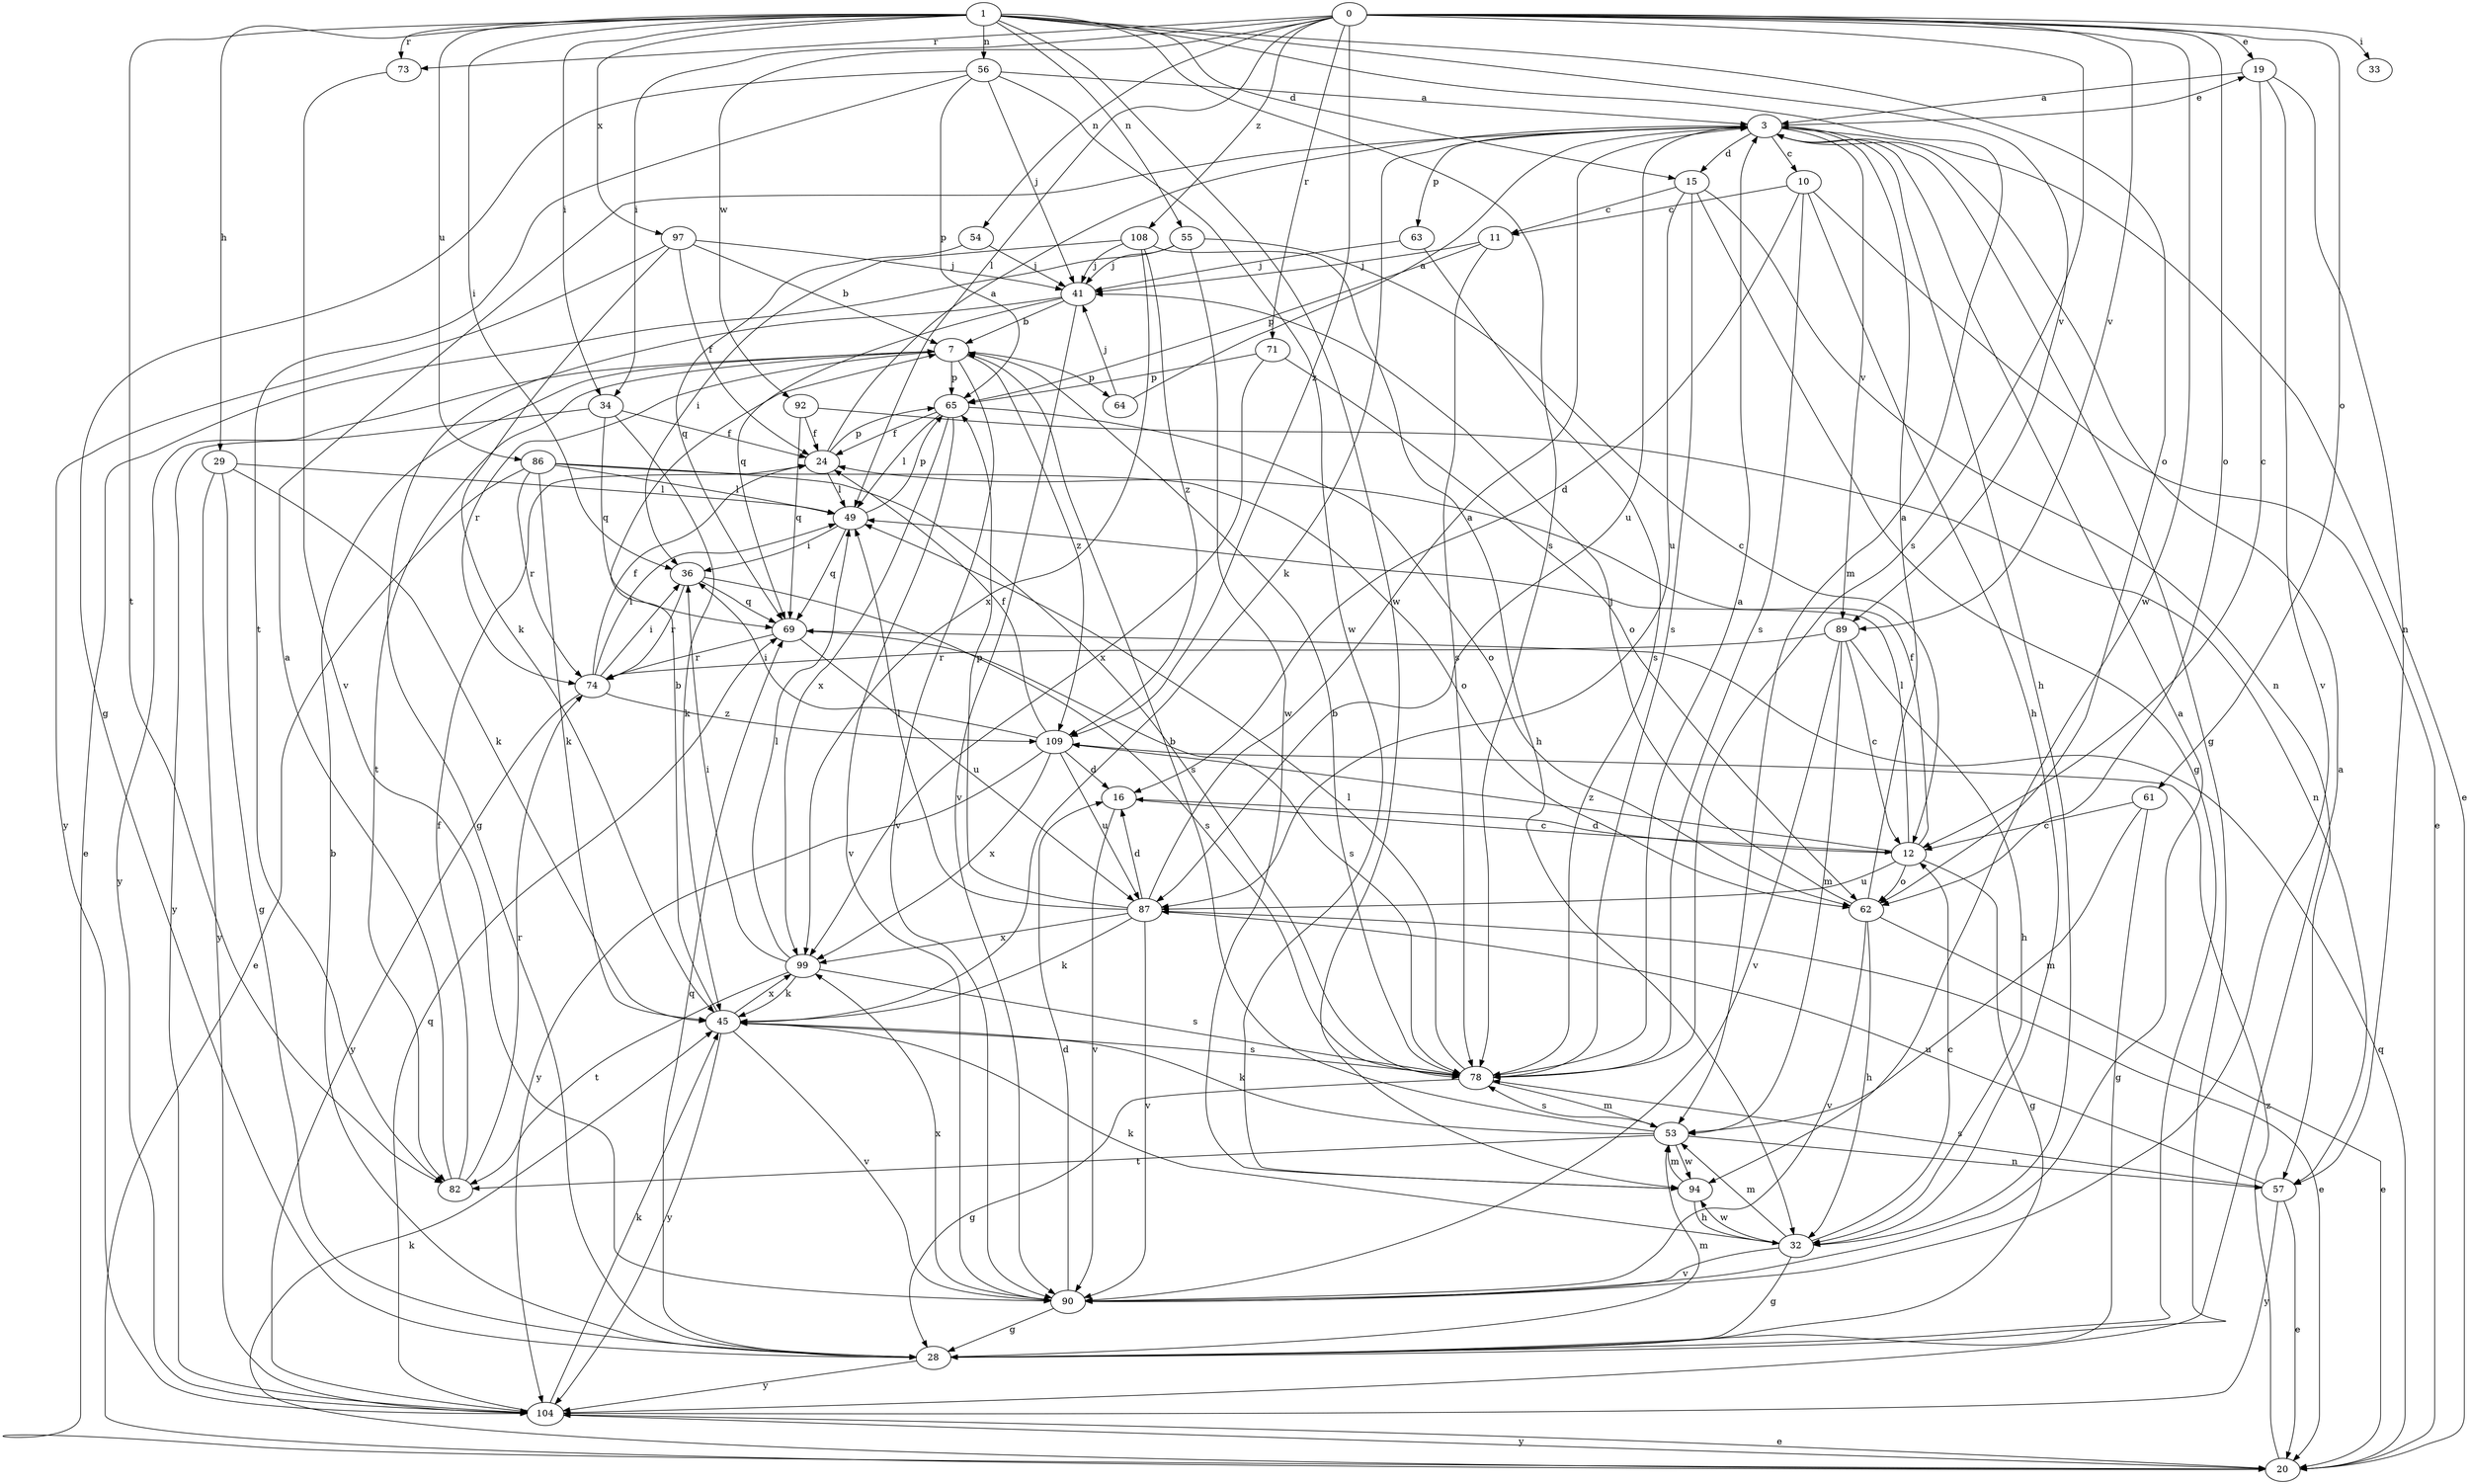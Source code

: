 strict digraph  {
0;
1;
3;
7;
10;
11;
12;
15;
16;
19;
20;
24;
28;
29;
32;
33;
34;
36;
41;
45;
49;
53;
54;
55;
56;
57;
61;
62;
63;
64;
65;
69;
71;
73;
74;
78;
82;
86;
87;
89;
90;
92;
94;
97;
99;
104;
108;
109;
0 -> 19  [label=e];
0 -> 33  [label=i];
0 -> 34  [label=i];
0 -> 49  [label=l];
0 -> 54  [label=n];
0 -> 61  [label=o];
0 -> 62  [label=o];
0 -> 71  [label=r];
0 -> 73  [label=r];
0 -> 78  [label=s];
0 -> 89  [label=v];
0 -> 92  [label=w];
0 -> 94  [label=w];
0 -> 108  [label=z];
0 -> 109  [label=z];
1 -> 15  [label=d];
1 -> 29  [label=h];
1 -> 34  [label=i];
1 -> 36  [label=i];
1 -> 53  [label=m];
1 -> 55  [label=n];
1 -> 56  [label=n];
1 -> 62  [label=o];
1 -> 73  [label=r];
1 -> 78  [label=s];
1 -> 82  [label=t];
1 -> 86  [label=u];
1 -> 89  [label=v];
1 -> 94  [label=w];
1 -> 97  [label=x];
3 -> 10  [label=c];
3 -> 15  [label=d];
3 -> 19  [label=e];
3 -> 20  [label=e];
3 -> 28  [label=g];
3 -> 32  [label=h];
3 -> 45  [label=k];
3 -> 63  [label=p];
3 -> 87  [label=u];
3 -> 89  [label=v];
7 -> 64  [label=p];
7 -> 65  [label=p];
7 -> 74  [label=r];
7 -> 82  [label=t];
7 -> 90  [label=v];
7 -> 104  [label=y];
7 -> 109  [label=z];
10 -> 11  [label=c];
10 -> 16  [label=d];
10 -> 20  [label=e];
10 -> 32  [label=h];
10 -> 78  [label=s];
11 -> 41  [label=j];
11 -> 65  [label=p];
11 -> 78  [label=s];
12 -> 16  [label=d];
12 -> 24  [label=f];
12 -> 28  [label=g];
12 -> 49  [label=l];
12 -> 62  [label=o];
12 -> 87  [label=u];
12 -> 109  [label=z];
15 -> 11  [label=c];
15 -> 28  [label=g];
15 -> 57  [label=n];
15 -> 78  [label=s];
15 -> 87  [label=u];
16 -> 12  [label=c];
16 -> 90  [label=v];
19 -> 3  [label=a];
19 -> 12  [label=c];
19 -> 57  [label=n];
19 -> 90  [label=v];
20 -> 45  [label=k];
20 -> 69  [label=q];
20 -> 104  [label=y];
20 -> 109  [label=z];
24 -> 3  [label=a];
24 -> 49  [label=l];
24 -> 65  [label=p];
28 -> 7  [label=b];
28 -> 53  [label=m];
28 -> 69  [label=q];
28 -> 104  [label=y];
29 -> 28  [label=g];
29 -> 45  [label=k];
29 -> 49  [label=l];
29 -> 104  [label=y];
32 -> 12  [label=c];
32 -> 28  [label=g];
32 -> 45  [label=k];
32 -> 53  [label=m];
32 -> 90  [label=v];
32 -> 94  [label=w];
34 -> 24  [label=f];
34 -> 45  [label=k];
34 -> 69  [label=q];
34 -> 104  [label=y];
36 -> 69  [label=q];
36 -> 74  [label=r];
36 -> 78  [label=s];
41 -> 7  [label=b];
41 -> 28  [label=g];
41 -> 69  [label=q];
41 -> 90  [label=v];
45 -> 7  [label=b];
45 -> 78  [label=s];
45 -> 90  [label=v];
45 -> 99  [label=x];
45 -> 104  [label=y];
49 -> 36  [label=i];
49 -> 65  [label=p];
49 -> 69  [label=q];
53 -> 7  [label=b];
53 -> 45  [label=k];
53 -> 57  [label=n];
53 -> 78  [label=s];
53 -> 82  [label=t];
53 -> 94  [label=w];
54 -> 41  [label=j];
54 -> 69  [label=q];
55 -> 12  [label=c];
55 -> 20  [label=e];
55 -> 41  [label=j];
55 -> 94  [label=w];
56 -> 3  [label=a];
56 -> 28  [label=g];
56 -> 41  [label=j];
56 -> 65  [label=p];
56 -> 82  [label=t];
56 -> 94  [label=w];
57 -> 20  [label=e];
57 -> 78  [label=s];
57 -> 87  [label=u];
57 -> 104  [label=y];
61 -> 12  [label=c];
61 -> 28  [label=g];
61 -> 53  [label=m];
62 -> 3  [label=a];
62 -> 20  [label=e];
62 -> 32  [label=h];
62 -> 41  [label=j];
62 -> 90  [label=v];
63 -> 41  [label=j];
63 -> 78  [label=s];
64 -> 3  [label=a];
64 -> 41  [label=j];
65 -> 24  [label=f];
65 -> 49  [label=l];
65 -> 62  [label=o];
65 -> 90  [label=v];
65 -> 99  [label=x];
69 -> 74  [label=r];
69 -> 78  [label=s];
69 -> 87  [label=u];
71 -> 62  [label=o];
71 -> 65  [label=p];
71 -> 99  [label=x];
73 -> 90  [label=v];
74 -> 24  [label=f];
74 -> 36  [label=i];
74 -> 49  [label=l];
74 -> 104  [label=y];
74 -> 109  [label=z];
78 -> 3  [label=a];
78 -> 7  [label=b];
78 -> 28  [label=g];
78 -> 49  [label=l];
78 -> 53  [label=m];
82 -> 3  [label=a];
82 -> 24  [label=f];
82 -> 74  [label=r];
86 -> 20  [label=e];
86 -> 45  [label=k];
86 -> 49  [label=l];
86 -> 62  [label=o];
86 -> 74  [label=r];
86 -> 78  [label=s];
87 -> 3  [label=a];
87 -> 16  [label=d];
87 -> 20  [label=e];
87 -> 45  [label=k];
87 -> 49  [label=l];
87 -> 65  [label=p];
87 -> 90  [label=v];
87 -> 99  [label=x];
89 -> 12  [label=c];
89 -> 32  [label=h];
89 -> 53  [label=m];
89 -> 74  [label=r];
89 -> 90  [label=v];
90 -> 3  [label=a];
90 -> 16  [label=d];
90 -> 28  [label=g];
90 -> 99  [label=x];
92 -> 24  [label=f];
92 -> 57  [label=n];
92 -> 69  [label=q];
94 -> 32  [label=h];
94 -> 53  [label=m];
97 -> 7  [label=b];
97 -> 24  [label=f];
97 -> 41  [label=j];
97 -> 45  [label=k];
97 -> 104  [label=y];
99 -> 36  [label=i];
99 -> 45  [label=k];
99 -> 49  [label=l];
99 -> 78  [label=s];
99 -> 82  [label=t];
104 -> 3  [label=a];
104 -> 20  [label=e];
104 -> 45  [label=k];
104 -> 69  [label=q];
108 -> 32  [label=h];
108 -> 36  [label=i];
108 -> 41  [label=j];
108 -> 99  [label=x];
108 -> 109  [label=z];
109 -> 16  [label=d];
109 -> 24  [label=f];
109 -> 36  [label=i];
109 -> 87  [label=u];
109 -> 99  [label=x];
109 -> 104  [label=y];
}
